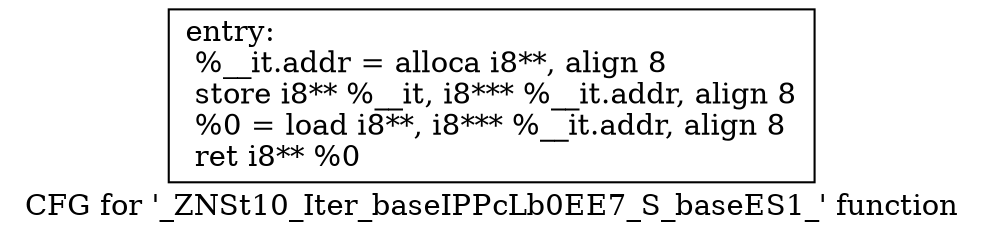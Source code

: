 digraph "CFG for '_ZNSt10_Iter_baseIPPcLb0EE7_S_baseES1_' function" {
	label="CFG for '_ZNSt10_Iter_baseIPPcLb0EE7_S_baseES1_' function";

	Node0x6b80730 [shape=record,label="{entry:\l  %__it.addr = alloca i8**, align 8\l  store i8** %__it, i8*** %__it.addr, align 8\l  %0 = load i8**, i8*** %__it.addr, align 8\l  ret i8** %0\l}"];
}

